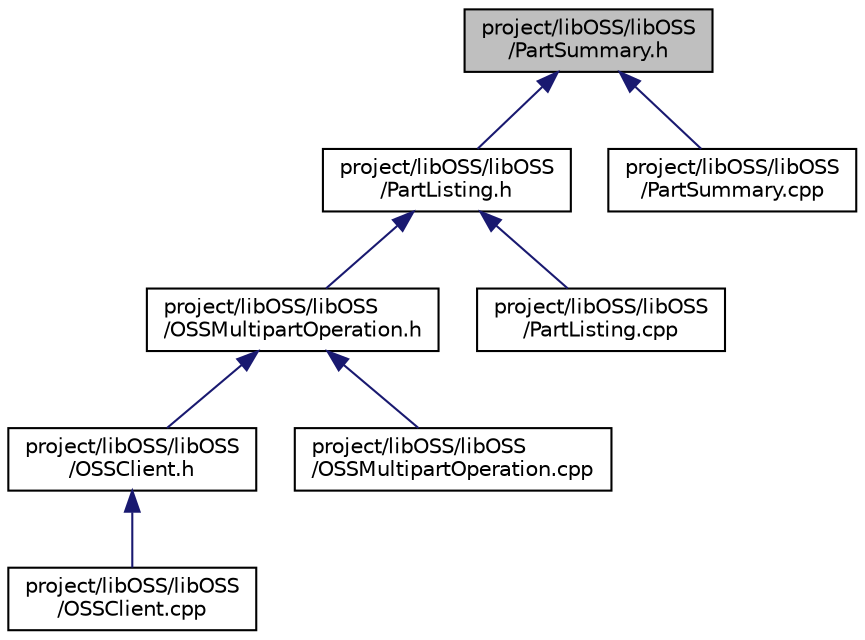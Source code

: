digraph "project/libOSS/libOSS/PartSummary.h"
{
  edge [fontname="Helvetica",fontsize="10",labelfontname="Helvetica",labelfontsize="10"];
  node [fontname="Helvetica",fontsize="10",shape=record];
  Node1 [label="project/libOSS/libOSS\l/PartSummary.h",height=0.2,width=0.4,color="black", fillcolor="grey75", style="filled" fontcolor="black"];
  Node1 -> Node2 [dir="back",color="midnightblue",fontsize="10",style="solid",fontname="Helvetica"];
  Node2 [label="project/libOSS/libOSS\l/PartListing.h",height=0.2,width=0.4,color="black", fillcolor="white", style="filled",URL="$_part_listing_8h.html"];
  Node2 -> Node3 [dir="back",color="midnightblue",fontsize="10",style="solid",fontname="Helvetica"];
  Node3 [label="project/libOSS/libOSS\l/OSSMultipartOperation.h",height=0.2,width=0.4,color="black", fillcolor="white", style="filled",URL="$_o_s_s_multipart_operation_8h.html"];
  Node3 -> Node4 [dir="back",color="midnightblue",fontsize="10",style="solid",fontname="Helvetica"];
  Node4 [label="project/libOSS/libOSS\l/OSSClient.h",height=0.2,width=0.4,color="black", fillcolor="white", style="filled",URL="$_o_s_s_client_8h.html"];
  Node4 -> Node5 [dir="back",color="midnightblue",fontsize="10",style="solid",fontname="Helvetica"];
  Node5 [label="project/libOSS/libOSS\l/OSSClient.cpp",height=0.2,width=0.4,color="black", fillcolor="white", style="filled",URL="$_o_s_s_client_8cpp.html"];
  Node3 -> Node6 [dir="back",color="midnightblue",fontsize="10",style="solid",fontname="Helvetica"];
  Node6 [label="project/libOSS/libOSS\l/OSSMultipartOperation.cpp",height=0.2,width=0.4,color="black", fillcolor="white", style="filled",URL="$_o_s_s_multipart_operation_8cpp.html"];
  Node2 -> Node7 [dir="back",color="midnightblue",fontsize="10",style="solid",fontname="Helvetica"];
  Node7 [label="project/libOSS/libOSS\l/PartListing.cpp",height=0.2,width=0.4,color="black", fillcolor="white", style="filled",URL="$_part_listing_8cpp.html"];
  Node1 -> Node8 [dir="back",color="midnightblue",fontsize="10",style="solid",fontname="Helvetica"];
  Node8 [label="project/libOSS/libOSS\l/PartSummary.cpp",height=0.2,width=0.4,color="black", fillcolor="white", style="filled",URL="$_part_summary_8cpp.html"];
}
